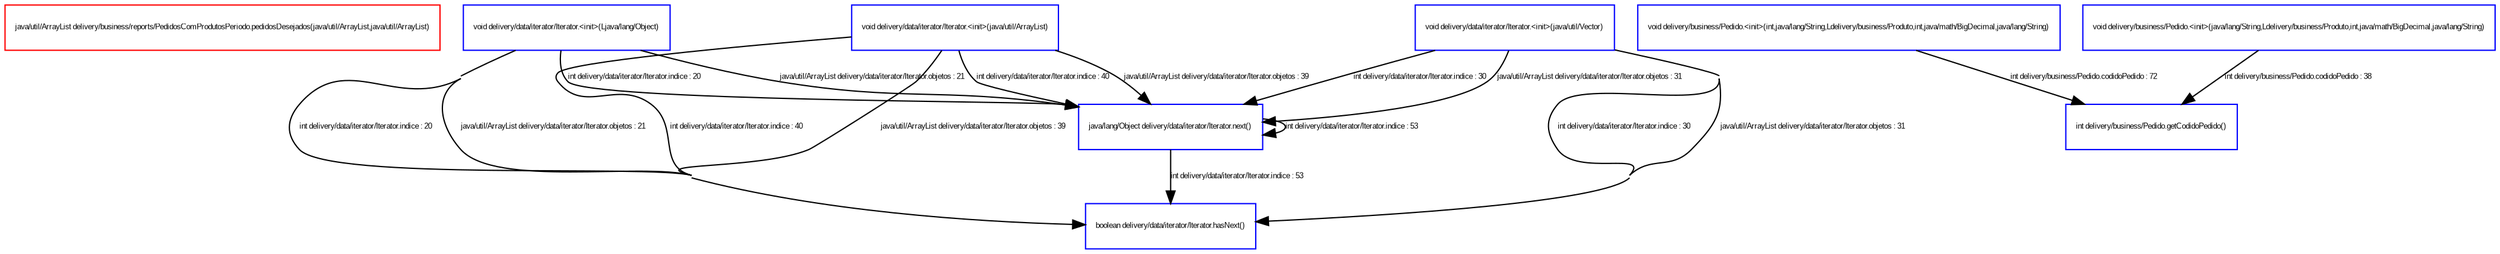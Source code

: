 digraph "DirectedGraph" {
 graph [concentrate = true];
 center=true;
 fontsize=6;
 node [ color=blue,shape="box"fontsize=6,fontcolor=black,fontname=Arial];
 edge [ color=black,fontsize=6,fontcolor=black,fontname=Arial];
"java/util/ArrayList delivery/business/reports/PedidosComProdutosPeriodo.pedidosDesejados(java/util/ArrayList,java/util/ArrayList)"[color="red", fontsize="6", fontname="Arial"];
"java/lang/Object delivery/data/iterator/Iterator.next()" -> "boolean delivery/data/iterator/Iterator.hasNext()" [label="int delivery/data/iterator/Iterator.indice : 53" ]
"java/lang/Object delivery/data/iterator/Iterator.next()" -> "java/lang/Object delivery/data/iterator/Iterator.next()" [label="int delivery/data/iterator/Iterator.indice : 53" ]
"void delivery/business/Pedido.<init>(int,java/lang/String,Ldelivery/business/Produto,int,java/math/BigDecimal,java/lang/String)" -> "int delivery/business/Pedido.getCodidoPedido()" [label="int delivery/business/Pedido.codidoPedido : 72" ]
"void delivery/business/Pedido.<init>(java/lang/String,Ldelivery/business/Produto,int,java/math/BigDecimal,java/lang/String)" -> "int delivery/business/Pedido.getCodidoPedido()" [label="int delivery/business/Pedido.codidoPedido : 38" ]
"void delivery/data/iterator/Iterator.<init>(Ljava/lang/Object)" -> "boolean delivery/data/iterator/Iterator.hasNext()" [label="int delivery/data/iterator/Iterator.indice : 20" ]
"void delivery/data/iterator/Iterator.<init>(Ljava/lang/Object)" -> "boolean delivery/data/iterator/Iterator.hasNext()" [label="java/util/ArrayList delivery/data/iterator/Iterator.objetos : 21" ]
"void delivery/data/iterator/Iterator.<init>(Ljava/lang/Object)" -> "java/lang/Object delivery/data/iterator/Iterator.next()" [label="int delivery/data/iterator/Iterator.indice : 20" ]
"void delivery/data/iterator/Iterator.<init>(Ljava/lang/Object)" -> "java/lang/Object delivery/data/iterator/Iterator.next()" [label="java/util/ArrayList delivery/data/iterator/Iterator.objetos : 21" ]
"void delivery/data/iterator/Iterator.<init>(java/util/ArrayList)" -> "boolean delivery/data/iterator/Iterator.hasNext()" [label="int delivery/data/iterator/Iterator.indice : 40" ]
"void delivery/data/iterator/Iterator.<init>(java/util/ArrayList)" -> "boolean delivery/data/iterator/Iterator.hasNext()" [label="java/util/ArrayList delivery/data/iterator/Iterator.objetos : 39" ]
"void delivery/data/iterator/Iterator.<init>(java/util/ArrayList)" -> "java/lang/Object delivery/data/iterator/Iterator.next()" [label="int delivery/data/iterator/Iterator.indice : 40" ]
"void delivery/data/iterator/Iterator.<init>(java/util/ArrayList)" -> "java/lang/Object delivery/data/iterator/Iterator.next()" [label="java/util/ArrayList delivery/data/iterator/Iterator.objetos : 39" ]
"void delivery/data/iterator/Iterator.<init>(java/util/Vector)" -> "boolean delivery/data/iterator/Iterator.hasNext()" [label="int delivery/data/iterator/Iterator.indice : 30" ]
"void delivery/data/iterator/Iterator.<init>(java/util/Vector)" -> "boolean delivery/data/iterator/Iterator.hasNext()" [label="java/util/ArrayList delivery/data/iterator/Iterator.objetos : 31" ]
"void delivery/data/iterator/Iterator.<init>(java/util/Vector)" -> "java/lang/Object delivery/data/iterator/Iterator.next()" [label="int delivery/data/iterator/Iterator.indice : 30" ]
"void delivery/data/iterator/Iterator.<init>(java/util/Vector)" -> "java/lang/Object delivery/data/iterator/Iterator.next()" [label="java/util/ArrayList delivery/data/iterator/Iterator.objetos : 31" ]
}

